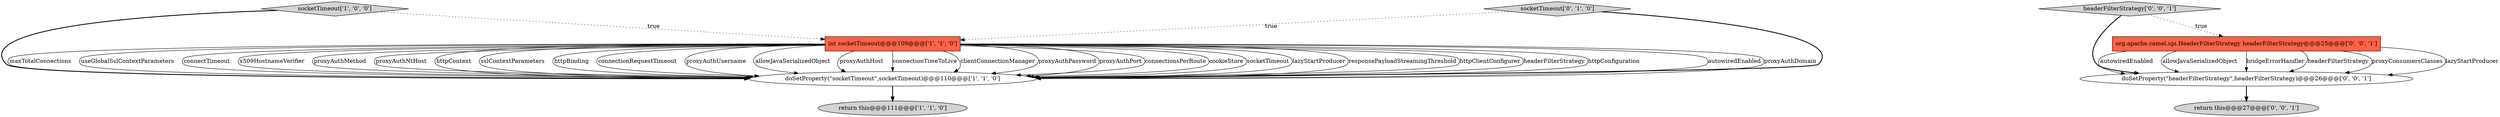 digraph {
0 [style = filled, label = "socketTimeout['1', '0', '0']", fillcolor = lightgray, shape = diamond image = "AAA0AAABBB1BBB"];
3 [style = filled, label = "return this@@@111@@@['1', '1', '0']", fillcolor = lightgray, shape = ellipse image = "AAA0AAABBB1BBB"];
6 [style = filled, label = "return this@@@27@@@['0', '0', '1']", fillcolor = lightgray, shape = ellipse image = "AAA0AAABBB3BBB"];
1 [style = filled, label = "int socketTimeout@@@109@@@['1', '1', '0']", fillcolor = tomato, shape = box image = "AAA0AAABBB1BBB"];
8 [style = filled, label = "doSetProperty(\"headerFilterStrategy\",headerFilterStrategy)@@@26@@@['0', '0', '1']", fillcolor = white, shape = ellipse image = "AAA0AAABBB3BBB"];
4 [style = filled, label = "socketTimeout['0', '1', '0']", fillcolor = lightgray, shape = diamond image = "AAA0AAABBB2BBB"];
2 [style = filled, label = "doSetProperty(\"socketTimeout\",socketTimeout)@@@110@@@['1', '1', '0']", fillcolor = white, shape = ellipse image = "AAA0AAABBB1BBB"];
7 [style = filled, label = "headerFilterStrategy['0', '0', '1']", fillcolor = lightgray, shape = diamond image = "AAA0AAABBB3BBB"];
5 [style = filled, label = "org.apache.camel.spi.HeaderFilterStrategy headerFilterStrategy@@@25@@@['0', '0', '1']", fillcolor = tomato, shape = box image = "AAA0AAABBB3BBB"];
1->2 [style = solid, label="autowiredEnabled"];
1->2 [style = solid, label="proxyAuthDomain"];
1->2 [style = solid, label="maxTotalConnections"];
1->2 [style = solid, label="useGlobalSslContextParameters"];
1->2 [style = solid, label="connectTimeout"];
1->2 [style = solid, label="x509HostnameVerifier"];
5->8 [style = solid, label="autowiredEnabled"];
4->1 [style = dotted, label="true"];
5->8 [style = solid, label="allowJavaSerializedObject"];
1->2 [style = solid, label="proxyAuthMethod"];
2->3 [style = bold, label=""];
1->2 [style = solid, label="proxyAuthNtHost"];
0->2 [style = bold, label=""];
1->2 [style = solid, label="httpContext"];
1->2 [style = solid, label="sslContextParameters"];
1->2 [style = solid, label="httpBinding"];
1->2 [style = solid, label="connectionRequestTimeout"];
8->6 [style = bold, label=""];
1->2 [style = solid, label="proxyAuthUsername"];
1->2 [style = solid, label="allowJavaSerializedObject"];
1->2 [style = solid, label="proxyAuthHost"];
4->2 [style = bold, label=""];
5->8 [style = solid, label="bridgeErrorHandler"];
7->8 [style = bold, label=""];
1->2 [style = solid, label="connectionTimeToLive"];
7->5 [style = dotted, label="true"];
1->2 [style = solid, label="clientConnectionManager"];
5->8 [style = solid, label="headerFilterStrategy"];
1->2 [style = solid, label="proxyAuthPassword"];
1->2 [style = solid, label="proxyAuthPort"];
1->2 [style = solid, label="connectionsPerRoute"];
5->8 [style = solid, label="proxyConsumersClasses"];
0->1 [style = dotted, label="true"];
1->2 [style = solid, label="cookieStore"];
1->2 [style = solid, label="socketTimeout"];
1->2 [style = solid, label="lazyStartProducer"];
1->2 [style = solid, label="responsePayloadStreamingThreshold"];
5->8 [style = solid, label="lazyStartProducer"];
1->2 [style = solid, label="httpClientConfigurer"];
1->2 [style = solid, label="headerFilterStrategy"];
1->2 [style = solid, label="httpConfiguration"];
}
